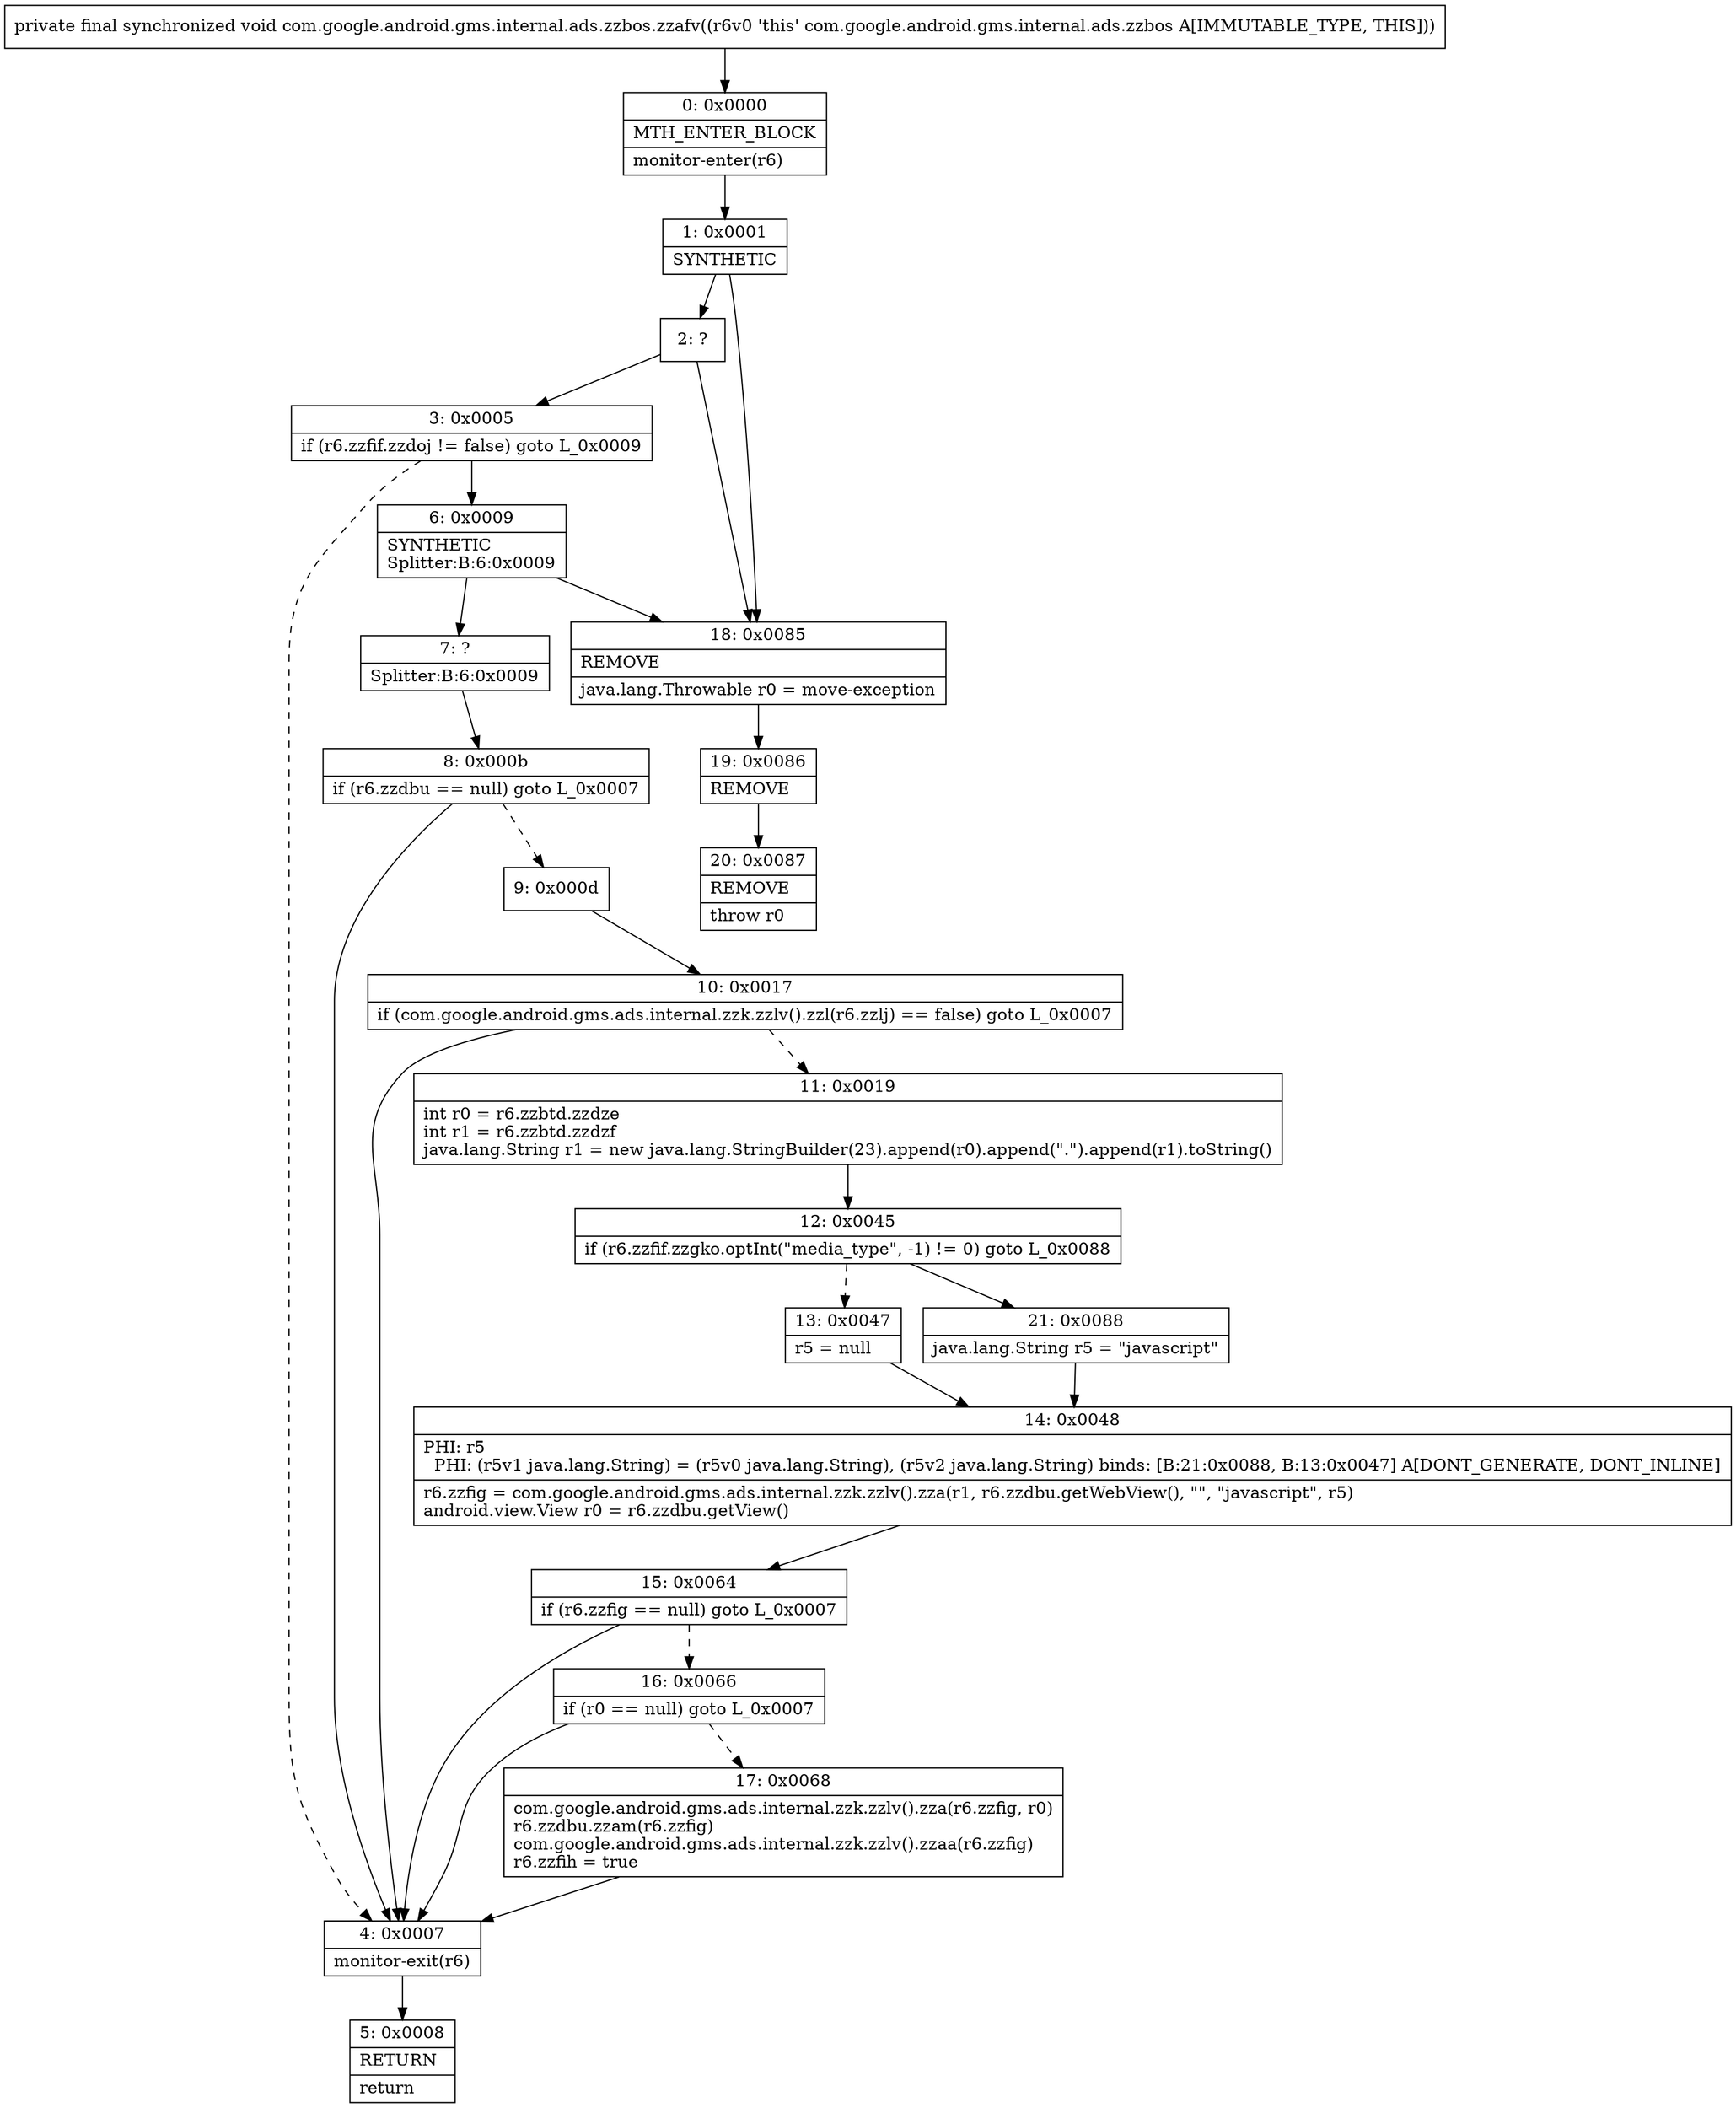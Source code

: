 digraph "CFG forcom.google.android.gms.internal.ads.zzbos.zzafv()V" {
Node_0 [shape=record,label="{0\:\ 0x0000|MTH_ENTER_BLOCK\l|monitor\-enter(r6)\l}"];
Node_1 [shape=record,label="{1\:\ 0x0001|SYNTHETIC\l}"];
Node_2 [shape=record,label="{2\:\ ?}"];
Node_3 [shape=record,label="{3\:\ 0x0005|if (r6.zzfif.zzdoj != false) goto L_0x0009\l}"];
Node_4 [shape=record,label="{4\:\ 0x0007|monitor\-exit(r6)\l}"];
Node_5 [shape=record,label="{5\:\ 0x0008|RETURN\l|return\l}"];
Node_6 [shape=record,label="{6\:\ 0x0009|SYNTHETIC\lSplitter:B:6:0x0009\l}"];
Node_7 [shape=record,label="{7\:\ ?|Splitter:B:6:0x0009\l}"];
Node_8 [shape=record,label="{8\:\ 0x000b|if (r6.zzdbu == null) goto L_0x0007\l}"];
Node_9 [shape=record,label="{9\:\ 0x000d}"];
Node_10 [shape=record,label="{10\:\ 0x0017|if (com.google.android.gms.ads.internal.zzk.zzlv().zzl(r6.zzlj) == false) goto L_0x0007\l}"];
Node_11 [shape=record,label="{11\:\ 0x0019|int r0 = r6.zzbtd.zzdze\lint r1 = r6.zzbtd.zzdzf\ljava.lang.String r1 = new java.lang.StringBuilder(23).append(r0).append(\".\").append(r1).toString()\l}"];
Node_12 [shape=record,label="{12\:\ 0x0045|if (r6.zzfif.zzgko.optInt(\"media_type\", \-1) != 0) goto L_0x0088\l}"];
Node_13 [shape=record,label="{13\:\ 0x0047|r5 = null\l}"];
Node_14 [shape=record,label="{14\:\ 0x0048|PHI: r5 \l  PHI: (r5v1 java.lang.String) = (r5v0 java.lang.String), (r5v2 java.lang.String) binds: [B:21:0x0088, B:13:0x0047] A[DONT_GENERATE, DONT_INLINE]\l|r6.zzfig = com.google.android.gms.ads.internal.zzk.zzlv().zza(r1, r6.zzdbu.getWebView(), \"\", \"javascript\", r5)\landroid.view.View r0 = r6.zzdbu.getView()\l}"];
Node_15 [shape=record,label="{15\:\ 0x0064|if (r6.zzfig == null) goto L_0x0007\l}"];
Node_16 [shape=record,label="{16\:\ 0x0066|if (r0 == null) goto L_0x0007\l}"];
Node_17 [shape=record,label="{17\:\ 0x0068|com.google.android.gms.ads.internal.zzk.zzlv().zza(r6.zzfig, r0)\lr6.zzdbu.zzam(r6.zzfig)\lcom.google.android.gms.ads.internal.zzk.zzlv().zzaa(r6.zzfig)\lr6.zzfih = true\l}"];
Node_18 [shape=record,label="{18\:\ 0x0085|REMOVE\l|java.lang.Throwable r0 = move\-exception\l}"];
Node_19 [shape=record,label="{19\:\ 0x0086|REMOVE\l}"];
Node_20 [shape=record,label="{20\:\ 0x0087|REMOVE\l|throw r0\l}"];
Node_21 [shape=record,label="{21\:\ 0x0088|java.lang.String r5 = \"javascript\"\l}"];
MethodNode[shape=record,label="{private final synchronized void com.google.android.gms.internal.ads.zzbos.zzafv((r6v0 'this' com.google.android.gms.internal.ads.zzbos A[IMMUTABLE_TYPE, THIS])) }"];
MethodNode -> Node_0;
Node_0 -> Node_1;
Node_1 -> Node_2;
Node_1 -> Node_18;
Node_2 -> Node_3;
Node_2 -> Node_18;
Node_3 -> Node_4[style=dashed];
Node_3 -> Node_6;
Node_4 -> Node_5;
Node_6 -> Node_7;
Node_6 -> Node_18;
Node_7 -> Node_8;
Node_8 -> Node_4;
Node_8 -> Node_9[style=dashed];
Node_9 -> Node_10;
Node_10 -> Node_4;
Node_10 -> Node_11[style=dashed];
Node_11 -> Node_12;
Node_12 -> Node_13[style=dashed];
Node_12 -> Node_21;
Node_13 -> Node_14;
Node_14 -> Node_15;
Node_15 -> Node_4;
Node_15 -> Node_16[style=dashed];
Node_16 -> Node_4;
Node_16 -> Node_17[style=dashed];
Node_17 -> Node_4;
Node_18 -> Node_19;
Node_19 -> Node_20;
Node_21 -> Node_14;
}

